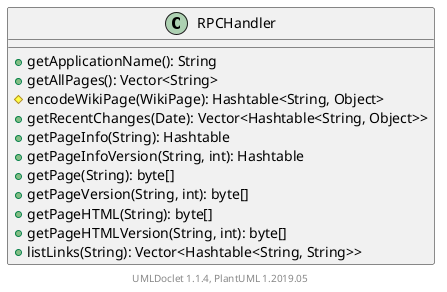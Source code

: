 @startuml

    class RPCHandler [[RPCHandler.html]] {
        +getApplicationName(): String
        +getAllPages(): Vector<String>
        #encodeWikiPage(WikiPage): Hashtable<String, Object>
        +getRecentChanges(Date): Vector<Hashtable<String, Object>>
        +getPageInfo(String): Hashtable
        +getPageInfoVersion(String, int): Hashtable
        +getPage(String): byte[]
        +getPageVersion(String, int): byte[]
        +getPageHTML(String): byte[]
        +getPageHTMLVersion(String, int): byte[]
        +listLinks(String): Vector<Hashtable<String, String>>
    }


    center footer UMLDoclet 1.1.4, PlantUML 1.2019.05
@enduml
